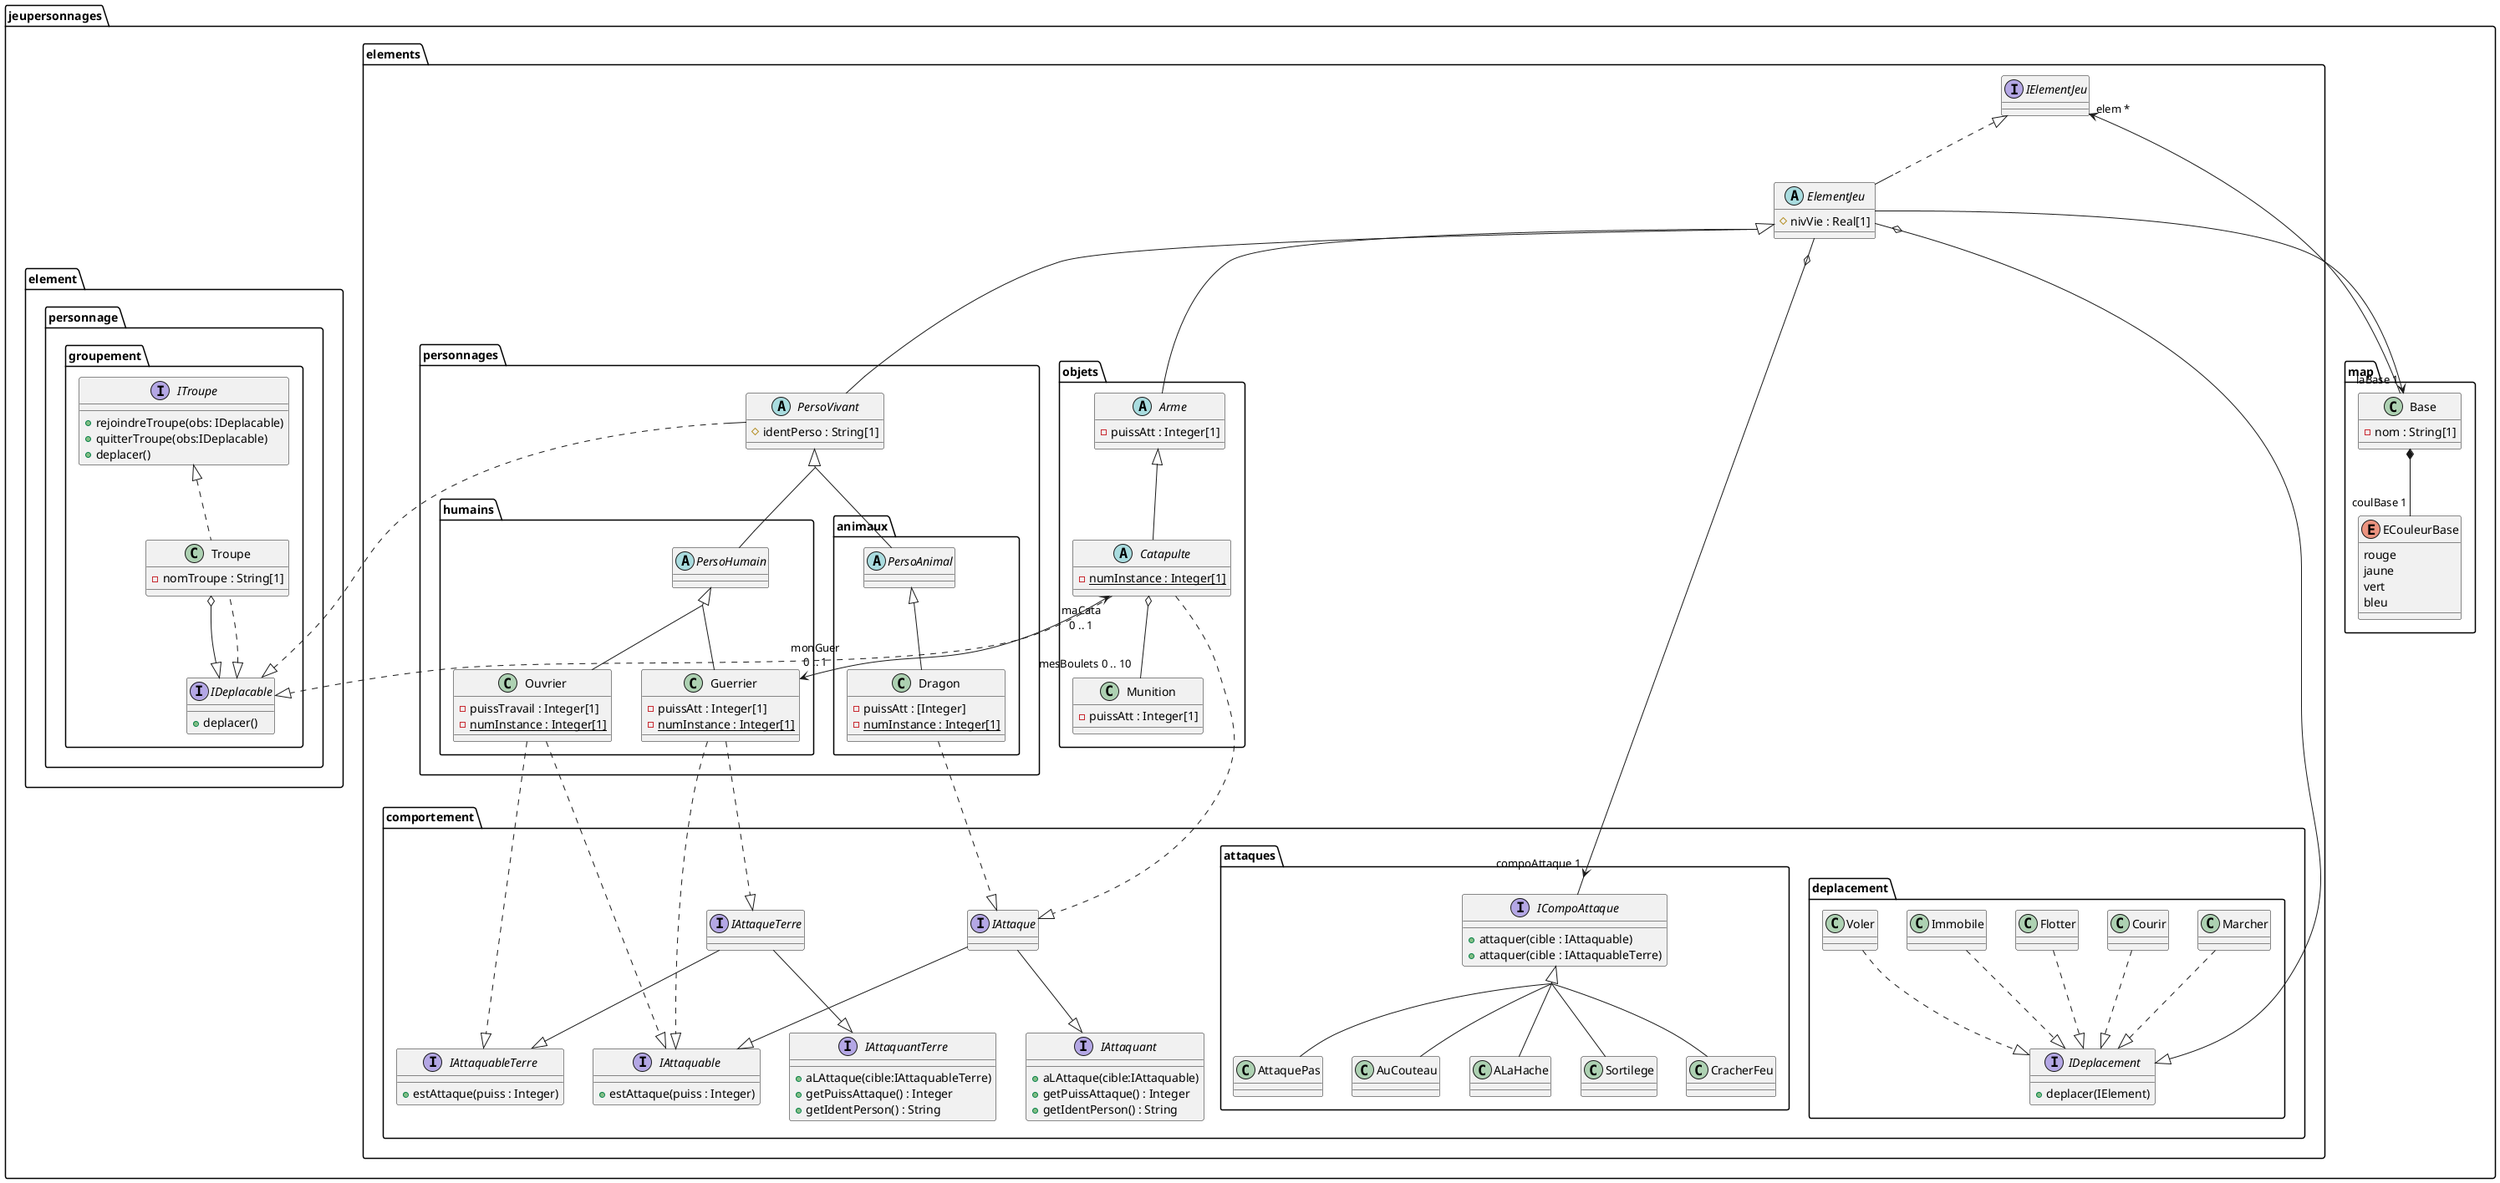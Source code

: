 
@startuml
skinparam groupinheritance 2
package jeupersonnages{
        package jeupersonnages.map {
                enum ECouleurBase {
                        rouge
                        jaune
                        vert
                        bleu
                }
                class Base{
                        -nom : String[1]
                }
                Base *--"coulBase 1" ECouleurBase
        }
        package jeupersonnages.elements {
                abstract ElementJeu {
                        #nivVie : Real[1]
                }
                package jeupersonnages.elements.personnages {
                        abstract PersoVivant {
                                #identPerso : String[1]
                        }
                        package jeupersonnages.element.personnage.groupement{
                                Interface ITroupe{
                                        +rejoindreTroupe(obs: IDeplacable)
                                        +quitterTroupe(obs:IDeplacable)
                                        +deplacer()
                                }
                                class Troupe{
                                        -nomTroupe : String[1]
                                }
                                Interface IDeplacable{
                                +deplacer()
                                }
                                IDeplacable <|.. Troupe
                                ITroupe <|.. Troupe
                                Troupe  o--|> IDeplacable
                        }
                        package jeupersonnages.elements.personnages.humains {
                                abstract PersoHumain {

                                }
                                class Ouvrier {
                                        -puissTravail : Integer[1]
                                        -{static} numInstance : Integer[1]
                                }
                                class Guerrier {
                                        -puissAtt : Integer[1]
                                        -{static} numInstance : Integer[1]
                                }
                                PersoHumain <|-- Ouvrier
                                PersoHumain <|-- Guerrier
                        }
                        PersoVivant <|-- PersoHumain
                        package jeupersonnages.elements.personnages.animaux {
                                abstract PersoAnimal{

                                }
                                class Dragon {
                                        -puissAtt : [Integer]
                                        -{static} numInstance : Integer[1]
                                }
                                PersoAnimal <|-- Dragon
                        }
                        PersoVivant <|-- PersoAnimal
                }
                ElementJeu <|-- PersoVivant
                interface IElementJeu {
                }
                IElementJeu <|.. ElementJeu
                package jeupersonnages.elements.objets {
                        abstract Arme {
                                -puissAtt : Integer[1]
                        }
                        abstract Catapulte {
                                -{static} numInstance : Integer[1]
                        }
                        Arme <|-- Catapulte
                        class Munition{
                                -puissAtt : Integer[1]
                        }
                        Catapulte o-- "mesBoulets 0 .. 10" Munition
                        Catapulte "maCata\n0 .. 1" <--> "monGuer\n0 .. 1" Guerrier

                }
                ElementJeu <|-- Arme
                package jeupersonnages.elements.comportement {

                    package jeupersonnages.elements.comportement.deplacement{
                        interface IDeplacement{
                            +deplacer(IElement)
                        }
                        class Voler{}
                        class Marcher{}
                        class Courir{}
                        class Flotter{}
                        class Immobile{}
                        Immobile ..|>IDeplacement
                        Voler ..|> IDeplacement
                        Marcher ..|> IDeplacement
                        Courir ..|> IDeplacement
                        Flotter ..|> IDeplacement
                        ElementJeu o--|> IDeplacement
                    }
                package jeupersonnages.elements.comportement.attaques {
                                interface ICompoAttaque {
                                        +attaquer(cible : IAttaquable)
                                        +attaquer(cible : IAttaquableTerre)
                                }
                                class AttaquePas implements ICompoAttaque
                                class AuCouteau implements ICompoAttaque
                                class ALaHache implements ICompoAttaque
                                class Sortilege implements ICompoAttaque
                                class CracherFeu implements ICompoAttaque
                                ElementJeu o---> "compoAttaque 1" ICompoAttaque
                }
                        interface IAttaquable {
                                +estAttaque(puiss : Integer)
                        }
                        interface IAttaquant {
                                +aLAttaque(cible:IAttaquable)
                                +getPuissAttaque() : Integer
                                +getIdentPerson() : String
                        }
                        Interface IAttaque {}

                        interface IAttaquableTerre {
                                +estAttaque(puiss : Integer)
                        }
                        interface IAttaquantTerre {
                                +aLAttaque(cible:IAttaquableTerre)
                                +getPuissAttaque() : Integer
                                +getIdentPerson() : String
                        }
                        Interface IAttaqueTerre {}
                        Catapulte ..|> IDeplacable
                        PersoVivant ..|> IDeplacable
                        IAttaque --|> IAttaquant
                        IAttaque --|> IAttaquable
                        IAttaqueTerre --|> IAttaquantTerre
                        IAttaqueTerre --|> IAttaquableTerre

                }
                Catapulte ..|> IAttaque
                Dragon ..|> IAttaque
                Guerrier ..|> IAttaqueTerre
                Guerrier ..|> IAttaquable
                Ouvrier ...|> IAttaquable
                Ouvrier ...|> IAttaquableTerre

        }
        IElementJeu "elem *" <-- Base
        ElementJeu --> "laBase 1" Base
}
@enduml